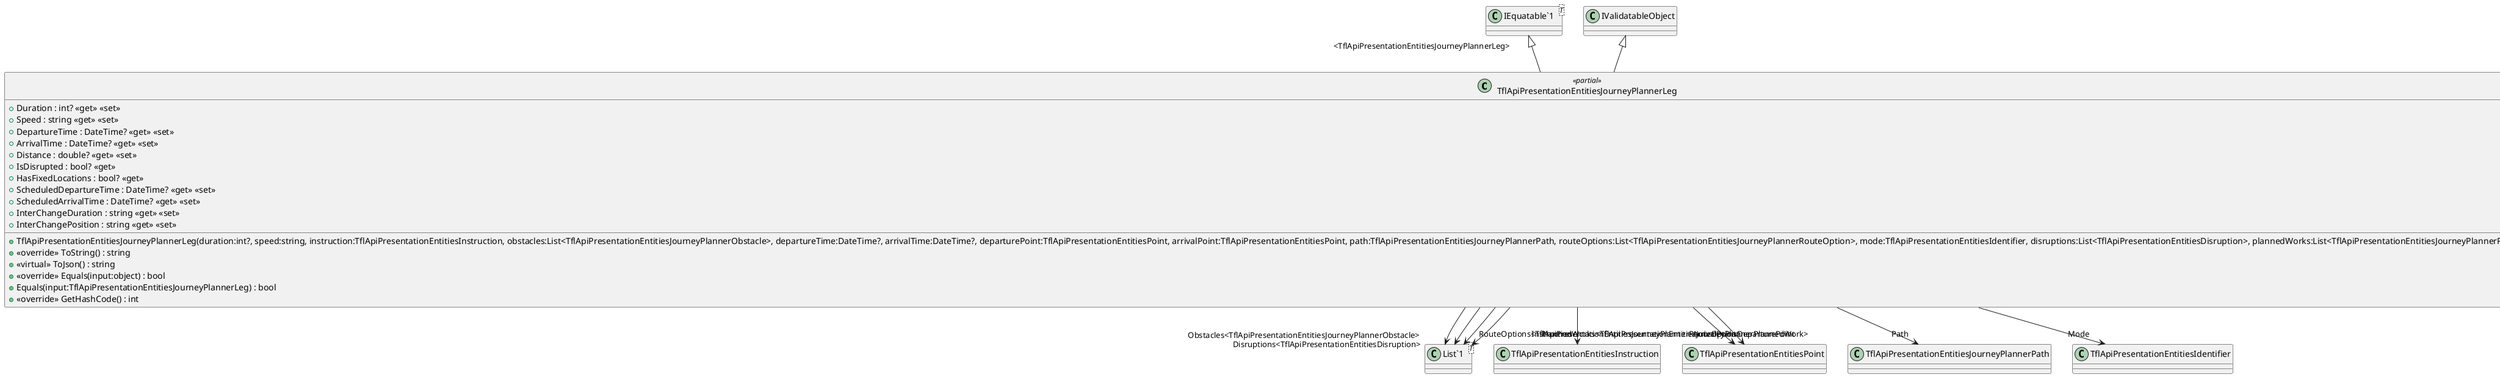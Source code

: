 @startuml
class TflApiPresentationEntitiesJourneyPlannerLeg <<partial>> {
    + TflApiPresentationEntitiesJourneyPlannerLeg(duration:int?, speed:string, instruction:TflApiPresentationEntitiesInstruction, obstacles:List<TflApiPresentationEntitiesJourneyPlannerObstacle>, departureTime:DateTime?, arrivalTime:DateTime?, departurePoint:TflApiPresentationEntitiesPoint, arrivalPoint:TflApiPresentationEntitiesPoint, path:TflApiPresentationEntitiesJourneyPlannerPath, routeOptions:List<TflApiPresentationEntitiesJourneyPlannerRouteOption>, mode:TflApiPresentationEntitiesIdentifier, disruptions:List<TflApiPresentationEntitiesDisruption>, plannedWorks:List<TflApiPresentationEntitiesJourneyPlannerPlannedWork>, distance:double?, scheduledDepartureTime:DateTime?, scheduledArrivalTime:DateTime?, interChangeDuration:string, interChangePosition:string)
    + Duration : int? <<get>> <<set>>
    + Speed : string <<get>> <<set>>
    + DepartureTime : DateTime? <<get>> <<set>>
    + ArrivalTime : DateTime? <<get>> <<set>>
    + Distance : double? <<get>> <<set>>
    + IsDisrupted : bool? <<get>>
    + HasFixedLocations : bool? <<get>>
    + ScheduledDepartureTime : DateTime? <<get>> <<set>>
    + ScheduledArrivalTime : DateTime? <<get>> <<set>>
    + InterChangeDuration : string <<get>> <<set>>
    + InterChangePosition : string <<get>> <<set>>
    + <<override>> ToString() : string
    + <<virtual>> ToJson() : string
    + <<override>> Equals(input:object) : bool
    + Equals(input:TflApiPresentationEntitiesJourneyPlannerLeg) : bool
    + <<override>> GetHashCode() : int
}
class "IEquatable`1"<T> {
}
class "List`1"<T> {
}
"IEquatable`1" "<TflApiPresentationEntitiesJourneyPlannerLeg>" <|-- TflApiPresentationEntitiesJourneyPlannerLeg
IValidatableObject <|-- TflApiPresentationEntitiesJourneyPlannerLeg
TflApiPresentationEntitiesJourneyPlannerLeg --> "Instruction" TflApiPresentationEntitiesInstruction
TflApiPresentationEntitiesJourneyPlannerLeg --> "Obstacles<TflApiPresentationEntitiesJourneyPlannerObstacle>" "List`1"
TflApiPresentationEntitiesJourneyPlannerLeg --> "DeparturePoint" TflApiPresentationEntitiesPoint
TflApiPresentationEntitiesJourneyPlannerLeg --> "ArrivalPoint" TflApiPresentationEntitiesPoint
TflApiPresentationEntitiesJourneyPlannerLeg --> "Path" TflApiPresentationEntitiesJourneyPlannerPath
TflApiPresentationEntitiesJourneyPlannerLeg --> "RouteOptions<TflApiPresentationEntitiesJourneyPlannerRouteOption>" "List`1"
TflApiPresentationEntitiesJourneyPlannerLeg --> "Mode" TflApiPresentationEntitiesIdentifier
TflApiPresentationEntitiesJourneyPlannerLeg --> "Disruptions<TflApiPresentationEntitiesDisruption>" "List`1"
TflApiPresentationEntitiesJourneyPlannerLeg --> "PlannedWorks<TflApiPresentationEntitiesJourneyPlannerPlannedWork>" "List`1"
@enduml
